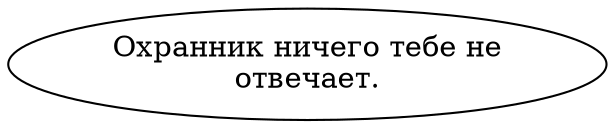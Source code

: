 digraph setguard {
  "start" [style=filled       fillcolor="#FFFFFF"       color="#000000"]
  "start" [label="Охранник ничего тебе не\nотвечает."]
}